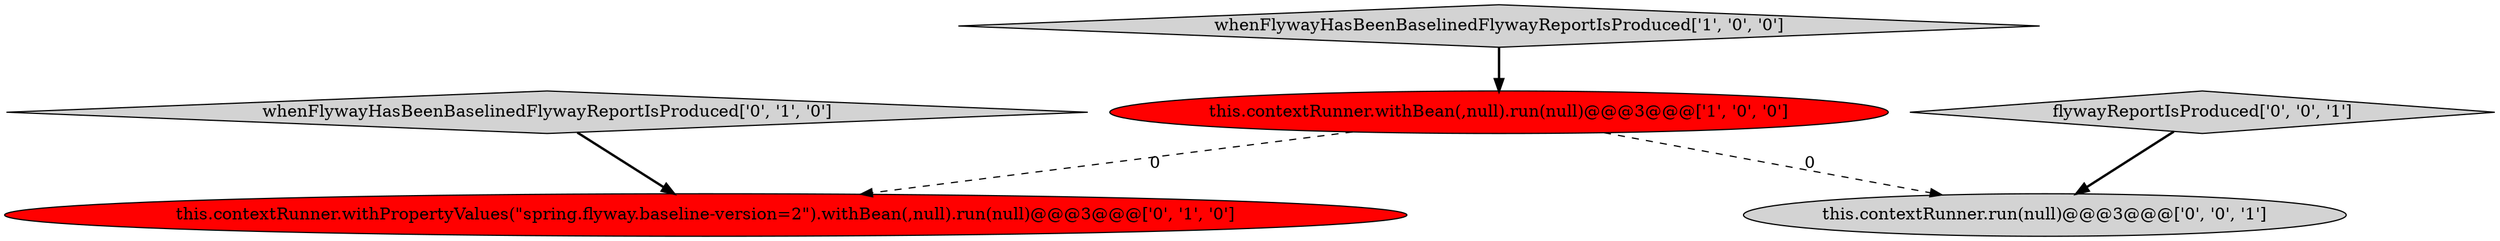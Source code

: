 digraph {
2 [style = filled, label = "this.contextRunner.withPropertyValues(\"spring.flyway.baseline-version=2\").withBean(,null).run(null)@@@3@@@['0', '1', '0']", fillcolor = red, shape = ellipse image = "AAA1AAABBB2BBB"];
0 [style = filled, label = "whenFlywayHasBeenBaselinedFlywayReportIsProduced['1', '0', '0']", fillcolor = lightgray, shape = diamond image = "AAA0AAABBB1BBB"];
3 [style = filled, label = "whenFlywayHasBeenBaselinedFlywayReportIsProduced['0', '1', '0']", fillcolor = lightgray, shape = diamond image = "AAA0AAABBB2BBB"];
4 [style = filled, label = "this.contextRunner.run(null)@@@3@@@['0', '0', '1']", fillcolor = lightgray, shape = ellipse image = "AAA0AAABBB3BBB"];
5 [style = filled, label = "flywayReportIsProduced['0', '0', '1']", fillcolor = lightgray, shape = diamond image = "AAA0AAABBB3BBB"];
1 [style = filled, label = "this.contextRunner.withBean(,null).run(null)@@@3@@@['1', '0', '0']", fillcolor = red, shape = ellipse image = "AAA1AAABBB1BBB"];
1->4 [style = dashed, label="0"];
1->2 [style = dashed, label="0"];
3->2 [style = bold, label=""];
0->1 [style = bold, label=""];
5->4 [style = bold, label=""];
}

